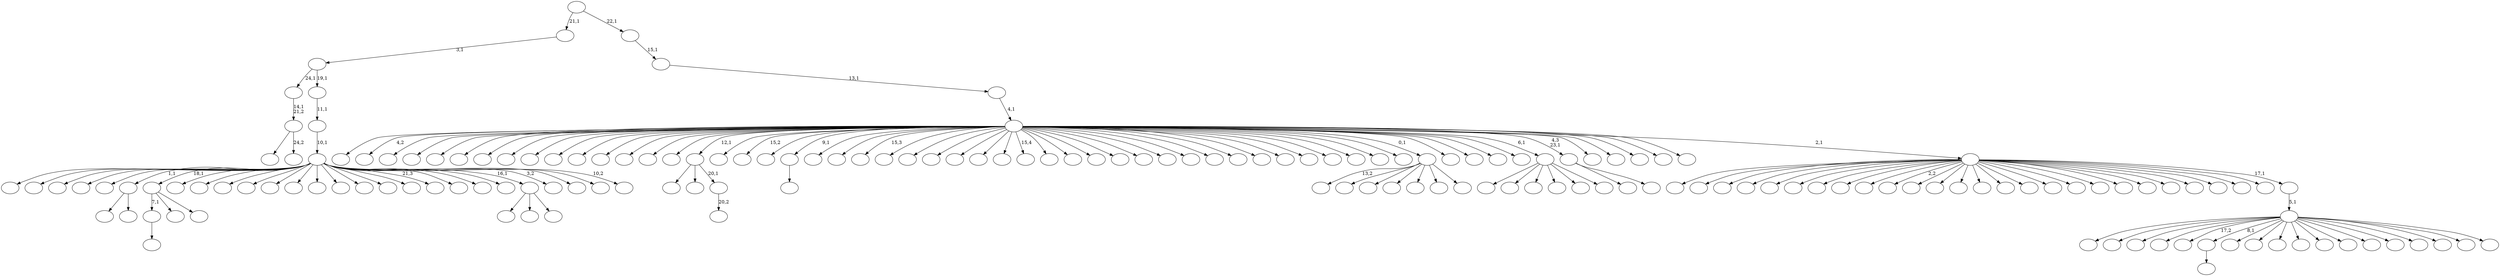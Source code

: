 digraph T {
	175 [label=""]
	174 [label=""]
	173 [label=""]
	172 [label=""]
	171 [label=""]
	170 [label=""]
	169 [label=""]
	168 [label=""]
	167 [label=""]
	166 [label=""]
	165 [label=""]
	164 [label=""]
	163 [label=""]
	162 [label=""]
	161 [label=""]
	160 [label=""]
	159 [label=""]
	158 [label=""]
	157 [label=""]
	156 [label=""]
	155 [label=""]
	154 [label=""]
	153 [label=""]
	152 [label=""]
	151 [label=""]
	150 [label=""]
	149 [label=""]
	148 [label=""]
	147 [label=""]
	146 [label=""]
	145 [label=""]
	144 [label=""]
	143 [label=""]
	142 [label=""]
	141 [label=""]
	140 [label=""]
	139 [label=""]
	138 [label=""]
	137 [label=""]
	136 [label=""]
	135 [label=""]
	134 [label=""]
	133 [label=""]
	132 [label=""]
	131 [label=""]
	130 [label=""]
	129 [label=""]
	128 [label=""]
	127 [label=""]
	126 [label=""]
	125 [label=""]
	124 [label=""]
	123 [label=""]
	122 [label=""]
	121 [label=""]
	120 [label=""]
	119 [label=""]
	118 [label=""]
	117 [label=""]
	116 [label=""]
	115 [label=""]
	114 [label=""]
	113 [label=""]
	112 [label=""]
	111 [label=""]
	110 [label=""]
	109 [label=""]
	108 [label=""]
	107 [label=""]
	106 [label=""]
	105 [label=""]
	104 [label=""]
	103 [label=""]
	102 [label=""]
	101 [label=""]
	100 [label=""]
	99 [label=""]
	98 [label=""]
	97 [label=""]
	96 [label=""]
	95 [label=""]
	94 [label=""]
	93 [label=""]
	92 [label=""]
	91 [label=""]
	90 [label=""]
	89 [label=""]
	88 [label=""]
	87 [label=""]
	86 [label=""]
	85 [label=""]
	84 [label=""]
	83 [label=""]
	82 [label=""]
	81 [label=""]
	80 [label=""]
	79 [label=""]
	78 [label=""]
	77 [label=""]
	76 [label=""]
	75 [label=""]
	74 [label=""]
	73 [label=""]
	72 [label=""]
	71 [label=""]
	70 [label=""]
	69 [label=""]
	68 [label=""]
	67 [label=""]
	66 [label=""]
	65 [label=""]
	64 [label=""]
	63 [label=""]
	62 [label=""]
	61 [label=""]
	60 [label=""]
	59 [label=""]
	58 [label=""]
	57 [label=""]
	56 [label=""]
	55 [label=""]
	54 [label=""]
	53 [label=""]
	52 [label=""]
	51 [label=""]
	50 [label=""]
	49 [label=""]
	48 [label=""]
	47 [label=""]
	46 [label=""]
	45 [label=""]
	44 [label=""]
	43 [label=""]
	42 [label=""]
	41 [label=""]
	40 [label=""]
	39 [label=""]
	38 [label=""]
	37 [label=""]
	36 [label=""]
	35 [label=""]
	34 [label=""]
	33 [label=""]
	32 [label=""]
	31 [label=""]
	30 [label=""]
	29 [label=""]
	28 [label=""]
	27 [label=""]
	26 [label=""]
	25 [label=""]
	24 [label=""]
	23 [label=""]
	22 [label=""]
	21 [label=""]
	20 [label=""]
	19 [label=""]
	18 [label=""]
	17 [label=""]
	16 [label=""]
	15 [label=""]
	14 [label=""]
	13 [label=""]
	12 [label=""]
	11 [label=""]
	10 [label=""]
	9 [label=""]
	8 [label=""]
	7 [label=""]
	6 [label=""]
	5 [label=""]
	4 [label=""]
	3 [label=""]
	2 [label=""]
	1 [label=""]
	0 [label=""]
	132 -> 133 [label="20,2"]
	131 -> 144 [label=""]
	131 -> 134 [label=""]
	131 -> 132 [label="20,1"]
	129 -> 152 [label=""]
	129 -> 130 [label=""]
	124 -> 125 [label=""]
	121 -> 122 [label=""]
	119 -> 120 [label=""]
	110 -> 145 [label=""]
	110 -> 111 [label="24,2"]
	109 -> 110 [label="14,1\n21,2"]
	105 -> 124 [label="7,1"]
	105 -> 116 [label=""]
	105 -> 106 [label=""]
	44 -> 141 [label=""]
	44 -> 59 [label=""]
	44 -> 45 [label=""]
	38 -> 139 [label="13,2"]
	38 -> 137 [label=""]
	38 -> 81 [label=""]
	38 -> 79 [label=""]
	38 -> 68 [label=""]
	38 -> 43 [label=""]
	38 -> 39 [label=""]
	23 -> 155 [label=""]
	23 -> 143 [label=""]
	23 -> 98 [label=""]
	23 -> 77 [label=""]
	23 -> 26 [label=""]
	23 -> 24 [label=""]
	21 -> 153 [label=""]
	21 -> 22 [label=""]
	14 -> 170 [label=""]
	14 -> 160 [label=""]
	14 -> 138 [label=""]
	14 -> 136 [label=""]
	14 -> 135 [label=""]
	14 -> 129 [label="1,1"]
	14 -> 105 [label="18,1"]
	14 -> 102 [label=""]
	14 -> 100 [label=""]
	14 -> 95 [label=""]
	14 -> 90 [label=""]
	14 -> 85 [label=""]
	14 -> 80 [label=""]
	14 -> 76 [label=""]
	14 -> 72 [label=""]
	14 -> 71 [label=""]
	14 -> 69 [label=""]
	14 -> 61 [label=""]
	14 -> 57 [label="21,3"]
	14 -> 56 [label=""]
	14 -> 54 [label=""]
	14 -> 46 [label=""]
	14 -> 44 [label="16,1"]
	14 -> 34 [label="3,2"]
	14 -> 31 [label=""]
	14 -> 28 [label=""]
	14 -> 15 [label="10,2"]
	13 -> 14 [label="10,1"]
	12 -> 13 [label="11,1"]
	11 -> 109 [label="24,1"]
	11 -> 12 [label="19,1"]
	10 -> 11 [label="3,1"]
	7 -> 171 [label=""]
	7 -> 166 [label=""]
	7 -> 164 [label=""]
	7 -> 163 [label=""]
	7 -> 126 [label="17,2"]
	7 -> 121 [label="8,1"]
	7 -> 112 [label=""]
	7 -> 92 [label=""]
	7 -> 91 [label=""]
	7 -> 89 [label=""]
	7 -> 87 [label=""]
	7 -> 84 [label=""]
	7 -> 82 [label=""]
	7 -> 65 [label=""]
	7 -> 49 [label=""]
	7 -> 36 [label=""]
	7 -> 20 [label=""]
	7 -> 8 [label=""]
	6 -> 7 [label="5,1"]
	5 -> 175 [label=""]
	5 -> 168 [label=""]
	5 -> 158 [label=""]
	5 -> 156 [label=""]
	5 -> 150 [label=""]
	5 -> 149 [label=""]
	5 -> 147 [label=""]
	5 -> 142 [label=""]
	5 -> 115 [label=""]
	5 -> 108 [label="2,2"]
	5 -> 99 [label=""]
	5 -> 94 [label=""]
	5 -> 83 [label=""]
	5 -> 75 [label=""]
	5 -> 74 [label=""]
	5 -> 73 [label=""]
	5 -> 64 [label=""]
	5 -> 60 [label=""]
	5 -> 58 [label=""]
	5 -> 55 [label=""]
	5 -> 50 [label=""]
	5 -> 40 [label=""]
	5 -> 37 [label=""]
	5 -> 32 [label=""]
	5 -> 30 [label=""]
	5 -> 29 [label=""]
	5 -> 6 [label="17,1"]
	4 -> 174 [label=""]
	4 -> 173 [label="4,2"]
	4 -> 172 [label=""]
	4 -> 169 [label=""]
	4 -> 167 [label=""]
	4 -> 165 [label=""]
	4 -> 162 [label=""]
	4 -> 161 [label=""]
	4 -> 159 [label=""]
	4 -> 157 [label=""]
	4 -> 154 [label=""]
	4 -> 151 [label=""]
	4 -> 148 [label=""]
	4 -> 146 [label=""]
	4 -> 140 [label=""]
	4 -> 131 [label="12,1"]
	4 -> 128 [label=""]
	4 -> 127 [label="15,2"]
	4 -> 123 [label=""]
	4 -> 119 [label="9,1"]
	4 -> 118 [label=""]
	4 -> 117 [label=""]
	4 -> 114 [label="15,3"]
	4 -> 113 [label=""]
	4 -> 107 [label=""]
	4 -> 104 [label=""]
	4 -> 103 [label=""]
	4 -> 101 [label=""]
	4 -> 97 [label=""]
	4 -> 96 [label="15,4"]
	4 -> 93 [label=""]
	4 -> 88 [label=""]
	4 -> 86 [label=""]
	4 -> 78 [label=""]
	4 -> 70 [label=""]
	4 -> 67 [label=""]
	4 -> 66 [label=""]
	4 -> 63 [label=""]
	4 -> 62 [label=""]
	4 -> 53 [label=""]
	4 -> 52 [label=""]
	4 -> 51 [label=""]
	4 -> 48 [label=""]
	4 -> 47 [label=""]
	4 -> 42 [label=""]
	4 -> 41 [label=""]
	4 -> 38 [label="0,1"]
	4 -> 35 [label=""]
	4 -> 33 [label=""]
	4 -> 27 [label=""]
	4 -> 25 [label=""]
	4 -> 23 [label="6,1"]
	4 -> 21 [label="4,3\n23,1"]
	4 -> 19 [label=""]
	4 -> 18 [label=""]
	4 -> 17 [label=""]
	4 -> 16 [label=""]
	4 -> 9 [label=""]
	4 -> 5 [label="2,1"]
	3 -> 4 [label="4,1"]
	2 -> 3 [label="13,1"]
	1 -> 2 [label="15,1"]
	0 -> 10 [label="21,1"]
	0 -> 1 [label="22,1"]
}
